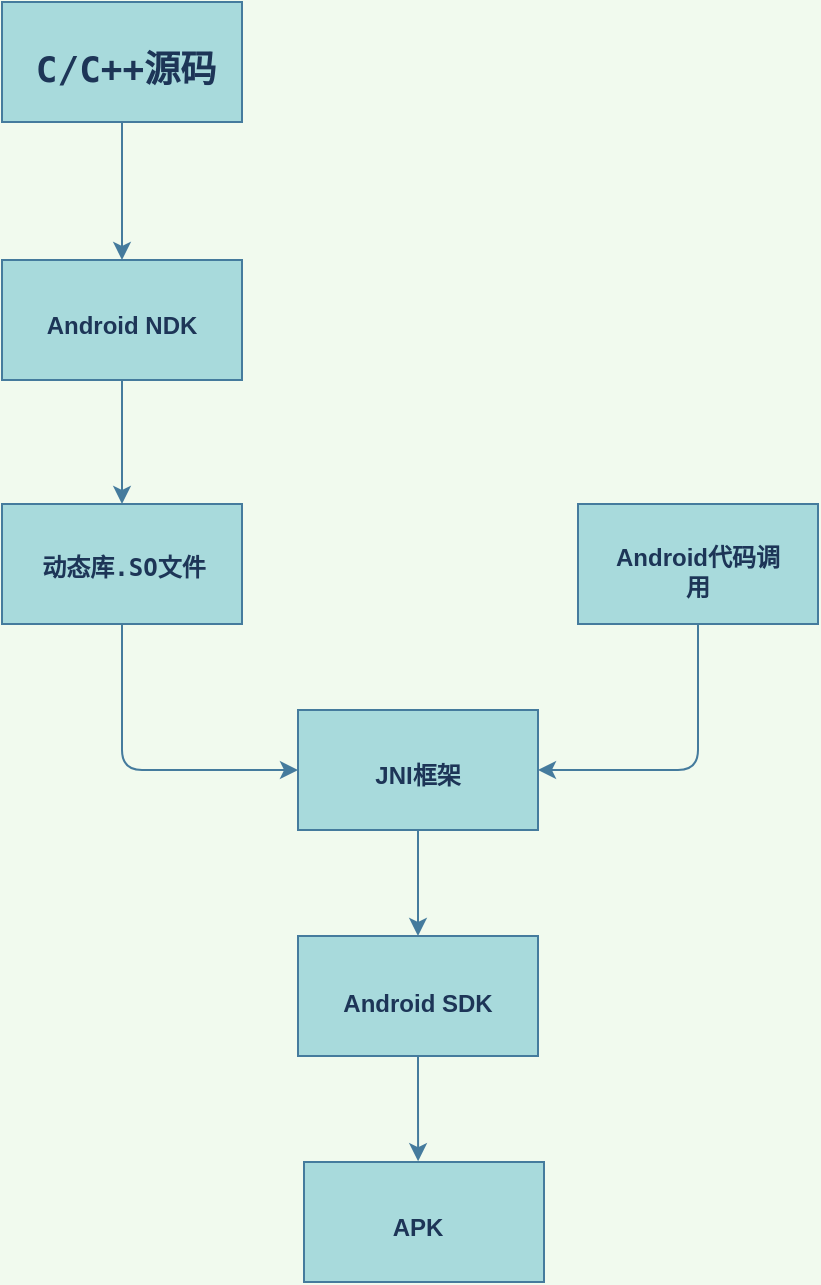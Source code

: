 <mxfile version="14.7.4" type="github">
  <diagram id="f6mjn6gYkaTQgwuH3HH0" name="Page-1">
    <mxGraphModel dx="1221" dy="644" grid="0" gridSize="10" guides="1" tooltips="1" connect="1" arrows="1" fold="1" page="1" pageScale="1" pageWidth="827" pageHeight="1169" background="#F1FAEE" math="0" shadow="0">
      <root>
        <mxCell id="0" />
        <mxCell id="1" parent="0" />
        <mxCell id="_VmjEYYl9RmjKs925Oam-14" style="edgeStyle=orthogonalEdgeStyle;curved=0;rounded=1;sketch=0;orthogonalLoop=1;jettySize=auto;html=1;exitX=0.5;exitY=1;exitDx=0;exitDy=0;entryX=0.5;entryY=0;entryDx=0;entryDy=0;fontColor=#1D3557;strokeColor=#457B9D;fillColor=#A8DADC;" edge="1" parent="1" source="_VmjEYYl9RmjKs925Oam-1" target="_VmjEYYl9RmjKs925Oam-2">
          <mxGeometry relative="1" as="geometry" />
        </mxCell>
        <mxCell id="_VmjEYYl9RmjKs925Oam-1" value="" style="rounded=0;whiteSpace=wrap;html=1;fillColor=#A8DADC;strokeColor=#457B9D;fontColor=#1D3557;" vertex="1" parent="1">
          <mxGeometry x="158" y="107" width="120" height="60" as="geometry" />
        </mxCell>
        <mxCell id="_VmjEYYl9RmjKs925Oam-15" style="edgeStyle=orthogonalEdgeStyle;curved=0;rounded=1;sketch=0;orthogonalLoop=1;jettySize=auto;html=1;exitX=0.5;exitY=1;exitDx=0;exitDy=0;entryX=0.5;entryY=0;entryDx=0;entryDy=0;fontColor=#1D3557;strokeColor=#457B9D;fillColor=#A8DADC;" edge="1" parent="1" source="_VmjEYYl9RmjKs925Oam-2" target="_VmjEYYl9RmjKs925Oam-3">
          <mxGeometry relative="1" as="geometry" />
        </mxCell>
        <mxCell id="_VmjEYYl9RmjKs925Oam-2" value="" style="rounded=0;whiteSpace=wrap;html=1;fillColor=#A8DADC;strokeColor=#457B9D;fontColor=#1D3557;" vertex="1" parent="1">
          <mxGeometry x="158" y="236" width="120" height="60" as="geometry" />
        </mxCell>
        <mxCell id="_VmjEYYl9RmjKs925Oam-16" style="edgeStyle=orthogonalEdgeStyle;curved=0;rounded=1;sketch=0;orthogonalLoop=1;jettySize=auto;html=1;exitX=0.5;exitY=1;exitDx=0;exitDy=0;entryX=0;entryY=0.5;entryDx=0;entryDy=0;fontColor=#1D3557;strokeColor=#457B9D;fillColor=#A8DADC;" edge="1" parent="1" source="_VmjEYYl9RmjKs925Oam-3" target="_VmjEYYl9RmjKs925Oam-5">
          <mxGeometry relative="1" as="geometry" />
        </mxCell>
        <mxCell id="_VmjEYYl9RmjKs925Oam-3" value="" style="rounded=0;whiteSpace=wrap;html=1;fillColor=#A8DADC;strokeColor=#457B9D;fontColor=#1D3557;" vertex="1" parent="1">
          <mxGeometry x="158" y="358" width="120" height="60" as="geometry" />
        </mxCell>
        <mxCell id="_VmjEYYl9RmjKs925Oam-17" style="edgeStyle=orthogonalEdgeStyle;curved=0;rounded=1;sketch=0;orthogonalLoop=1;jettySize=auto;html=1;exitX=0.5;exitY=1;exitDx=0;exitDy=0;entryX=1;entryY=0.5;entryDx=0;entryDy=0;fontColor=#1D3557;strokeColor=#457B9D;fillColor=#A8DADC;" edge="1" parent="1" source="_VmjEYYl9RmjKs925Oam-4" target="_VmjEYYl9RmjKs925Oam-5">
          <mxGeometry relative="1" as="geometry" />
        </mxCell>
        <mxCell id="_VmjEYYl9RmjKs925Oam-4" value="" style="rounded=0;whiteSpace=wrap;html=1;fillColor=#A8DADC;strokeColor=#457B9D;fontColor=#1D3557;" vertex="1" parent="1">
          <mxGeometry x="446" y="358" width="120" height="60" as="geometry" />
        </mxCell>
        <mxCell id="_VmjEYYl9RmjKs925Oam-22" style="edgeStyle=orthogonalEdgeStyle;curved=0;rounded=1;sketch=0;orthogonalLoop=1;jettySize=auto;html=1;exitX=0.5;exitY=1;exitDx=0;exitDy=0;entryX=0.5;entryY=0;entryDx=0;entryDy=0;fontColor=#1D3557;strokeColor=#457B9D;fillColor=#A8DADC;" edge="1" parent="1" source="_VmjEYYl9RmjKs925Oam-5" target="_VmjEYYl9RmjKs925Oam-7">
          <mxGeometry relative="1" as="geometry" />
        </mxCell>
        <mxCell id="_VmjEYYl9RmjKs925Oam-5" value="" style="rounded=0;whiteSpace=wrap;html=1;fillColor=#A8DADC;strokeColor=#457B9D;fontColor=#1D3557;" vertex="1" parent="1">
          <mxGeometry x="306" y="461" width="120" height="60" as="geometry" />
        </mxCell>
        <mxCell id="_VmjEYYl9RmjKs925Oam-6" value="" style="rounded=0;whiteSpace=wrap;html=1;fillColor=#A8DADC;strokeColor=#457B9D;fontColor=#1D3557;" vertex="1" parent="1">
          <mxGeometry x="309" y="687" width="120" height="60" as="geometry" />
        </mxCell>
        <mxCell id="_VmjEYYl9RmjKs925Oam-23" style="edgeStyle=orthogonalEdgeStyle;curved=0;rounded=1;sketch=0;orthogonalLoop=1;jettySize=auto;html=1;exitX=0.5;exitY=1;exitDx=0;exitDy=0;fontColor=#1D3557;strokeColor=#457B9D;fillColor=#A8DADC;" edge="1" parent="1" source="_VmjEYYl9RmjKs925Oam-7">
          <mxGeometry relative="1" as="geometry">
            <mxPoint x="366.059" y="686.588" as="targetPoint" />
          </mxGeometry>
        </mxCell>
        <mxCell id="_VmjEYYl9RmjKs925Oam-7" value="" style="rounded=0;whiteSpace=wrap;html=1;fillColor=#A8DADC;strokeColor=#457B9D;fontColor=#1D3557;" vertex="1" parent="1">
          <mxGeometry x="306" y="574" width="120" height="60" as="geometry" />
        </mxCell>
        <mxCell id="_VmjEYYl9RmjKs925Oam-10" value="&lt;pre&gt;&lt;b&gt;&lt;font style=&quot;font-size: 18px&quot;&gt;C/C++源码&lt;/font&gt;&lt;/b&gt;&lt;/pre&gt;" style="text;html=1;strokeColor=none;fillColor=none;align=center;verticalAlign=middle;whiteSpace=wrap;rounded=0;sketch=0;fontColor=#1D3557;" vertex="1" parent="1">
          <mxGeometry x="173" y="130" width="94" height="20" as="geometry" />
        </mxCell>
        <mxCell id="_VmjEYYl9RmjKs925Oam-11" value="&lt;b&gt;Android NDK&lt;/b&gt;" style="text;html=1;strokeColor=none;fillColor=none;align=center;verticalAlign=middle;whiteSpace=wrap;rounded=0;sketch=0;fontColor=#1D3557;" vertex="1" parent="1">
          <mxGeometry x="171" y="259" width="94" height="20" as="geometry" />
        </mxCell>
        <mxCell id="_VmjEYYl9RmjKs925Oam-12" value="&lt;pre&gt;&lt;font style=&quot;font-size: 12px&quot;&gt;&lt;b&gt;动态库.SO文件&lt;/b&gt;&lt;br&gt;&lt;/font&gt;&lt;/pre&gt;" style="text;html=1;strokeColor=none;fillColor=none;align=center;verticalAlign=middle;whiteSpace=wrap;rounded=0;sketch=0;fontColor=#1D3557;" vertex="1" parent="1">
          <mxGeometry x="172" y="380" width="94" height="20" as="geometry" />
        </mxCell>
        <mxCell id="_VmjEYYl9RmjKs925Oam-18" value="&lt;b&gt;Android代码调用&lt;/b&gt;" style="text;html=1;strokeColor=none;fillColor=none;align=center;verticalAlign=middle;whiteSpace=wrap;rounded=0;sketch=0;fontColor=#1D3557;" vertex="1" parent="1">
          <mxGeometry x="459" y="382" width="94" height="20" as="geometry" />
        </mxCell>
        <mxCell id="_VmjEYYl9RmjKs925Oam-19" value="&lt;b&gt;JNI框架&lt;/b&gt;" style="text;html=1;strokeColor=none;fillColor=none;align=center;verticalAlign=middle;whiteSpace=wrap;rounded=0;sketch=0;fontColor=#1D3557;" vertex="1" parent="1">
          <mxGeometry x="319" y="484" width="94" height="20" as="geometry" />
        </mxCell>
        <mxCell id="_VmjEYYl9RmjKs925Oam-20" value="&lt;b&gt;Android SDK&lt;/b&gt;" style="text;html=1;strokeColor=none;fillColor=none;align=center;verticalAlign=middle;whiteSpace=wrap;rounded=0;sketch=0;fontColor=#1D3557;" vertex="1" parent="1">
          <mxGeometry x="319" y="598" width="94" height="20" as="geometry" />
        </mxCell>
        <mxCell id="_VmjEYYl9RmjKs925Oam-21" value="&lt;b&gt;APK&lt;/b&gt;" style="text;html=1;strokeColor=none;fillColor=none;align=center;verticalAlign=middle;whiteSpace=wrap;rounded=0;sketch=0;fontColor=#1D3557;" vertex="1" parent="1">
          <mxGeometry x="319" y="710" width="94" height="20" as="geometry" />
        </mxCell>
      </root>
    </mxGraphModel>
  </diagram>
</mxfile>
